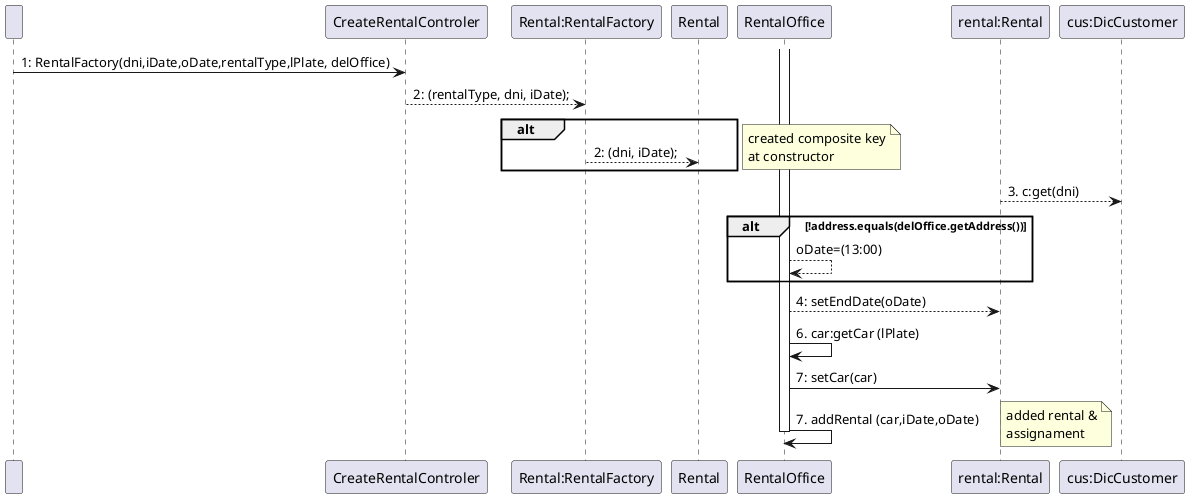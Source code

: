 @startuml
" " -> CreateRentalControler: 1: RentalFactory(dni,iDate,oDate,rentalType,lPlate, delOffice)
CreateRentalControler --> "Rental:RentalFactory": 2: (rentalType, dni, iDate);

alt
"Rental:RentalFactory" --> "Rental": 2: (dni, iDate);
end

'Rental rental = RentalFactory.getRentalByTpe(rentalType, dni, iDate);

 '       Car car = cars.get(lPlate);

  '      Customer customer= customers.get(dni);
   '     RentalOffice rentalOffice=car.getRentalOffice();

    '    if (!rentalOffice.getAddress().equals(delOffice.getAddress())) {
     '       oDate.setHours(13);
      '  }

       ' rental.setEndDate(oDate);
       ' rental.setCar(car);
       ' rental.setCustomer(customer);
       ' rental.setPickupOffice(rentalOffice);
       ' rental.setDeliveryOffice(delOffice);

        'return rental;


activate RentalOffice
note right
created composite key
at constructor
end note

"rental:Rental" --> "cus:DicCustomer": 3. c:get(dni)


alt !address.equals(delOffice.getAddress())

'if (!address.equals(delOffice.getAddress())) {
 '           ;
  '      }
"RentalOffice" -->"RentalOffice":oDate=(13:00)

end




RentalOffice --> "rental:Rental": 4: setEndDate(oDate)

RentalOffice ->RentalOffice : 6. car:getCar (lPlate)

RentalOffice -> "rental:Rental": 7: setCar(car)

RentalOffice ->RentalOffice : 7. addRental (car,iDate,oDate)
note right
added rental &
assignament
end note

deactivate RentalOffice


@enduml